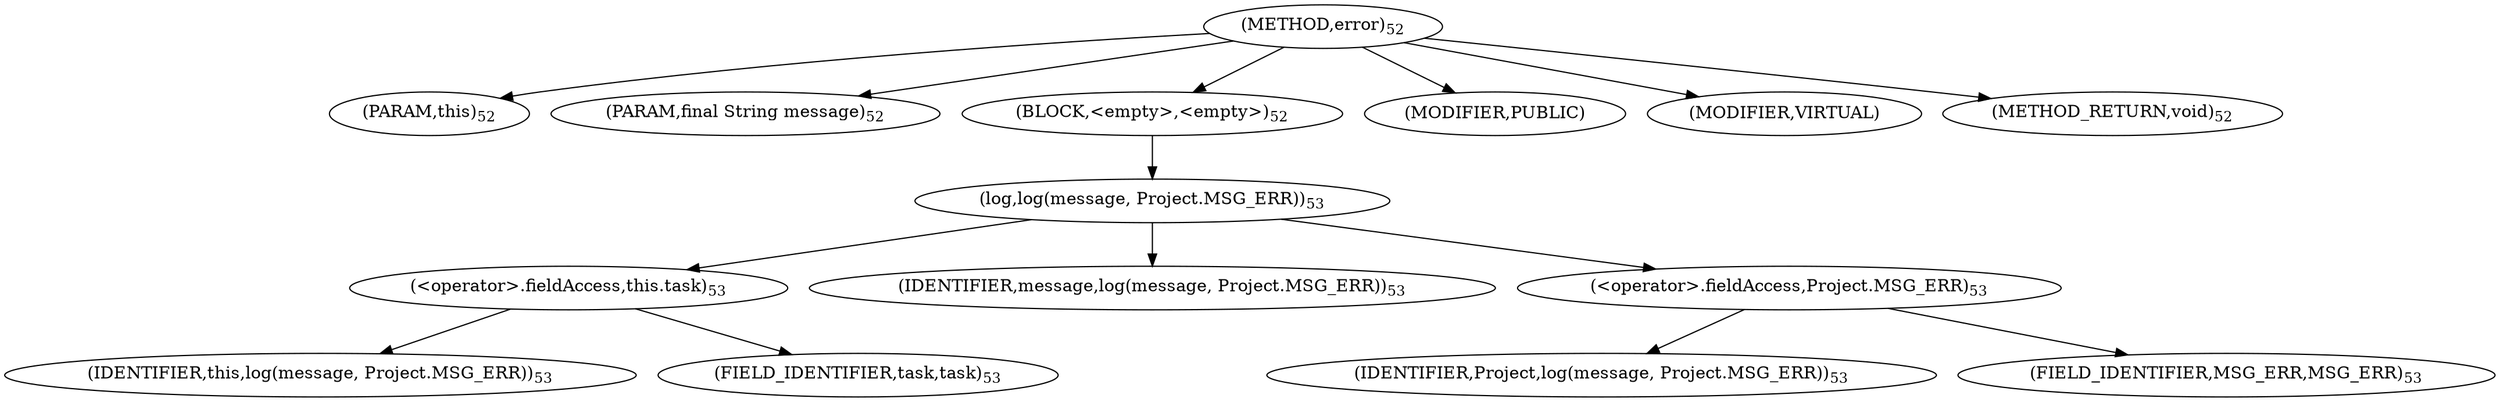 digraph "error" {  
"51" [label = <(METHOD,error)<SUB>52</SUB>> ]
"52" [label = <(PARAM,this)<SUB>52</SUB>> ]
"53" [label = <(PARAM,final String message)<SUB>52</SUB>> ]
"54" [label = <(BLOCK,&lt;empty&gt;,&lt;empty&gt;)<SUB>52</SUB>> ]
"55" [label = <(log,log(message, Project.MSG_ERR))<SUB>53</SUB>> ]
"56" [label = <(&lt;operator&gt;.fieldAccess,this.task)<SUB>53</SUB>> ]
"57" [label = <(IDENTIFIER,this,log(message, Project.MSG_ERR))<SUB>53</SUB>> ]
"58" [label = <(FIELD_IDENTIFIER,task,task)<SUB>53</SUB>> ]
"59" [label = <(IDENTIFIER,message,log(message, Project.MSG_ERR))<SUB>53</SUB>> ]
"60" [label = <(&lt;operator&gt;.fieldAccess,Project.MSG_ERR)<SUB>53</SUB>> ]
"61" [label = <(IDENTIFIER,Project,log(message, Project.MSG_ERR))<SUB>53</SUB>> ]
"62" [label = <(FIELD_IDENTIFIER,MSG_ERR,MSG_ERR)<SUB>53</SUB>> ]
"63" [label = <(MODIFIER,PUBLIC)> ]
"64" [label = <(MODIFIER,VIRTUAL)> ]
"65" [label = <(METHOD_RETURN,void)<SUB>52</SUB>> ]
  "51" -> "52" 
  "51" -> "53" 
  "51" -> "54" 
  "51" -> "63" 
  "51" -> "64" 
  "51" -> "65" 
  "54" -> "55" 
  "55" -> "56" 
  "55" -> "59" 
  "55" -> "60" 
  "56" -> "57" 
  "56" -> "58" 
  "60" -> "61" 
  "60" -> "62" 
}
